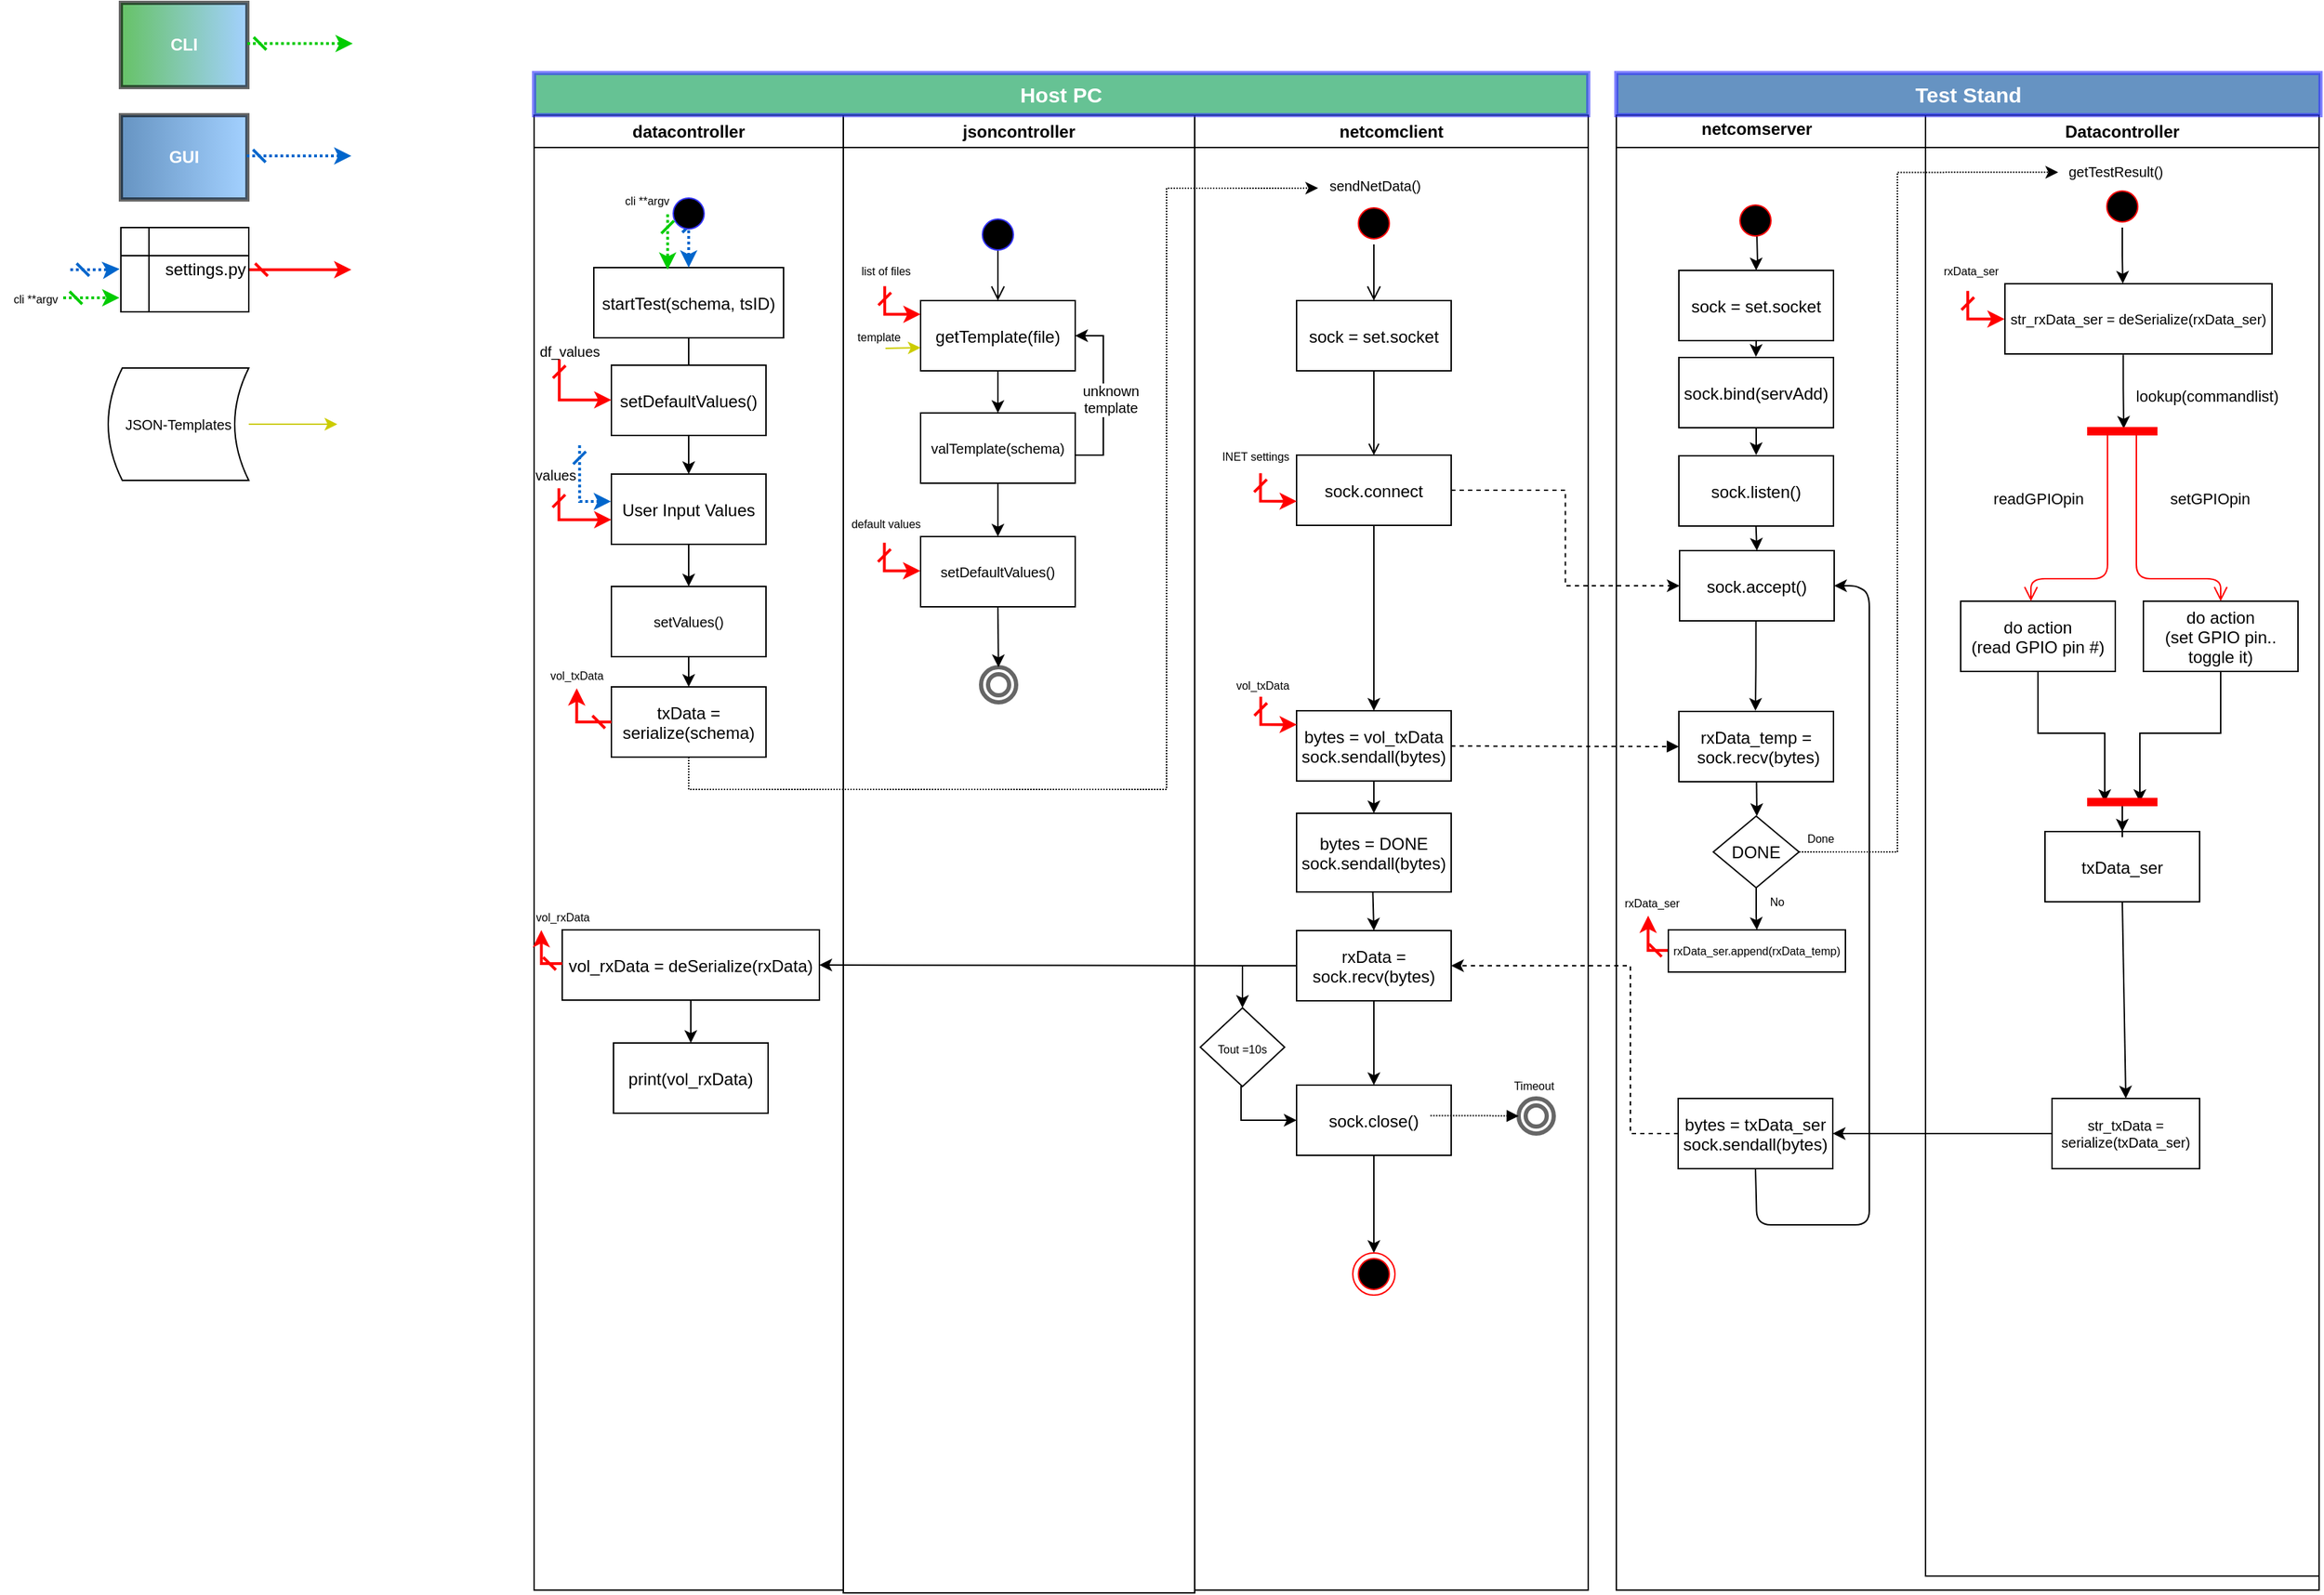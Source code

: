 <mxfile version="12.3.3" type="device" pages="1"><diagram name="Page-1" id="e7e014a7-5840-1c2e-5031-d8a46d1fe8dd"><mxGraphModel dx="21483" dy="10643" grid="1" gridSize="10" guides="1" tooltips="1" connect="1" arrows="1" fold="1" page="1" pageScale="1" pageWidth="1169" pageHeight="826" background="#ffffff" math="0" shadow="0"><root><mxCell id="0"/><mxCell id="1" parent="0"/><mxCell id="2" value="netcomclient" style="swimlane;whiteSpace=wrap;startSize=23;" parent="1" vertex="1"><mxGeometry x="420" y="130" width="280" height="1050" as="geometry"/></mxCell><mxCell id="5" value="" style="ellipse;shape=startState;fillColor=#000000;strokeColor=#ff0000;" parent="2" vertex="1"><mxGeometry x="112.5" y="62" width="30" height="30" as="geometry"/></mxCell><mxCell id="6" value="" style="edgeStyle=elbowEdgeStyle;elbow=horizontal;verticalAlign=bottom;endArrow=open;endSize=8;strokeColor=#000000;endFill=1;rounded=0" parent="2" source="5" target="7" edge="1"><mxGeometry x="112.5" y="62" as="geometry"><mxPoint x="127.5" y="132" as="targetPoint"/></mxGeometry></mxCell><mxCell id="7" value="sock = set.socket" style="" parent="2" vertex="1"><mxGeometry x="72.5" y="132" width="110" height="50" as="geometry"/></mxCell><mxCell id="8" value="sock.connect" style="" parent="2" vertex="1"><mxGeometry x="72.5" y="242" width="110" height="50" as="geometry"/></mxCell><mxCell id="9" value="" style="endArrow=open;strokeColor=#000000;endFill=1;rounded=0" parent="2" source="7" target="8" edge="1"><mxGeometry relative="1" as="geometry"/></mxCell><mxCell id="DFvM_pspz5JCmn4xhZQv-45" value="" style="edgeStyle=orthogonalEdgeStyle;rounded=0;orthogonalLoop=1;jettySize=auto;html=1;exitX=0.5;exitY=1;exitDx=0;exitDy=0;" parent="2" source="8" target="DFvM_pspz5JCmn4xhZQv-44" edge="1"><mxGeometry relative="1" as="geometry"><mxPoint x="127.241" y="401.741" as="sourcePoint"/></mxGeometry></mxCell><mxCell id="DFvM_pspz5JCmn4xhZQv-70" value="" style="edgeStyle=orthogonalEdgeStyle;rounded=0;orthogonalLoop=1;jettySize=auto;html=1;entryX=0.5;entryY=0;entryDx=0;entryDy=0;" parent="2" source="DFvM_pspz5JCmn4xhZQv-44" target="5yLlxv-4qZwt9EA-X7KQ-16" edge="1"><mxGeometry relative="1" as="geometry"/></mxCell><mxCell id="DFvM_pspz5JCmn4xhZQv-44" value="bytes = vol_txData&#10;sock.sendall(bytes)" style="" parent="2" vertex="1"><mxGeometry x="72.5" y="424" width="110" height="50" as="geometry"/></mxCell><mxCell id="DFvM_pspz5JCmn4xhZQv-66" value="" style="edgeStyle=orthogonalEdgeStyle;rounded=0;orthogonalLoop=1;jettySize=auto;html=1;" parent="2" source="DFvM_pspz5JCmn4xhZQv-47" target="DFvM_pspz5JCmn4xhZQv-65" edge="1"><mxGeometry relative="1" as="geometry"/></mxCell><mxCell id="5yLlxv-4qZwt9EA-X7KQ-71" style="edgeStyle=orthogonalEdgeStyle;rounded=0;orthogonalLoop=1;jettySize=auto;html=1;exitX=0;exitY=0.5;exitDx=0;exitDy=0;entryX=0.5;entryY=0;entryDx=0;entryDy=0;strokeColor=#000000;" edge="1" parent="2" source="DFvM_pspz5JCmn4xhZQv-47" target="5yLlxv-4qZwt9EA-X7KQ-68"><mxGeometry relative="1" as="geometry"/></mxCell><mxCell id="DFvM_pspz5JCmn4xhZQv-47" value="rxData = &#10;sock.recv(bytes)" style="" parent="2" vertex="1"><mxGeometry x="72.5" y="580.5" width="110" height="50" as="geometry"/></mxCell><mxCell id="DFvM_pspz5JCmn4xhZQv-69" value="" style="edgeStyle=orthogonalEdgeStyle;rounded=0;orthogonalLoop=1;jettySize=auto;html=1;" parent="2" source="DFvM_pspz5JCmn4xhZQv-65" target="DFvM_pspz5JCmn4xhZQv-67" edge="1"><mxGeometry relative="1" as="geometry"><mxPoint x="127.5" y="754" as="targetPoint"/></mxGeometry></mxCell><mxCell id="DFvM_pspz5JCmn4xhZQv-65" value="sock.close()" style="" parent="2" vertex="1"><mxGeometry x="72.5" y="690.5" width="110" height="50" as="geometry"/></mxCell><mxCell id="DFvM_pspz5JCmn4xhZQv-67" value="" style="ellipse;shape=endState;fillColor=#000000;strokeColor=#ff0000" parent="2" vertex="1"><mxGeometry x="112.5" y="810" width="30" height="30" as="geometry"/></mxCell><mxCell id="DFvM_pspz5JCmn4xhZQv-189" value="sendNetData()" style="text;html=1;align=center;verticalAlign=middle;resizable=0;points=[];;autosize=1;fontSize=10;" parent="2" vertex="1"><mxGeometry x="87.5" y="40" width="80" height="20" as="geometry"/></mxCell><mxCell id="DFvM_pspz5JCmn4xhZQv-192" style="edgeStyle=orthogonalEdgeStyle;rounded=0;orthogonalLoop=1;jettySize=auto;html=1;fontSize=10;fillColor=#d5e8d4;strokeColor=#FF0000;strokeWidth=2;startArrow=dash;startFill=0;" parent="2" edge="1"><mxGeometry relative="1" as="geometry"><mxPoint x="72.667" y="433.833" as="targetPoint"/><mxPoint x="47" y="414" as="sourcePoint"/><Array as="points"><mxPoint x="47" y="434"/></Array></mxGeometry></mxCell><mxCell id="DFvM_pspz5JCmn4xhZQv-198" value="&lt;font style=&quot;font-size: 8px&quot;&gt;vol_txData&lt;/font&gt;" style="text;html=1;align=center;verticalAlign=middle;resizable=0;points=[];;autosize=1;fontSize=10;" parent="2" vertex="1"><mxGeometry x="22.5" y="395" width="50" height="20" as="geometry"/></mxCell><mxCell id="DFvM_pspz5JCmn4xhZQv-238" style="edgeStyle=orthogonalEdgeStyle;rounded=0;orthogonalLoop=1;jettySize=auto;html=1;exitX=1;exitY=1;exitDx=0;exitDy=0;dashed=1;dashPattern=1 1;startArrow=none;startFill=0;endArrow=block;endFill=1;strokeColor=#000000;strokeWidth=1;fontSize=10;entryX=0;entryY=0.5;entryDx=0;entryDy=0;" parent="2" target="5yLlxv-4qZwt9EA-X7KQ-63" edge="1"><mxGeometry relative="1" as="geometry"><mxPoint x="230.5" y="710" as="targetPoint"/><Array as="points"><mxPoint x="199.5" y="712"/></Array><mxPoint x="167.741" y="712.207" as="sourcePoint"/></mxGeometry></mxCell><mxCell id="5yLlxv-4qZwt9EA-X7KQ-16" value="bytes = DONE &#10;sock.sendall(bytes)" style="" vertex="1" parent="2"><mxGeometry x="72.5" y="497" width="110" height="56" as="geometry"/></mxCell><mxCell id="5yLlxv-4qZwt9EA-X7KQ-19" value="" style="edgeStyle=orthogonalEdgeStyle;rounded=0;orthogonalLoop=1;jettySize=auto;html=1;entryX=0.5;entryY=0;entryDx=0;entryDy=0;" edge="1" parent="2" target="DFvM_pspz5JCmn4xhZQv-47"><mxGeometry relative="1" as="geometry"><mxPoint x="126.741" y="553" as="sourcePoint"/><mxPoint x="126.741" y="575.69" as="targetPoint"/></mxGeometry></mxCell><mxCell id="5yLlxv-4qZwt9EA-X7KQ-59" style="edgeStyle=orthogonalEdgeStyle;rounded=0;orthogonalLoop=1;jettySize=auto;html=1;fontSize=10;fillColor=#d5e8d4;strokeColor=#FF0000;strokeWidth=2;startArrow=dash;startFill=0;" edge="1" parent="2"><mxGeometry relative="1" as="geometry"><mxPoint x="72.667" y="274.833" as="targetPoint"/><mxPoint x="46.833" y="254.833" as="sourcePoint"/><Array as="points"><mxPoint x="46.5" y="274.5"/></Array></mxGeometry></mxCell><mxCell id="5yLlxv-4qZwt9EA-X7KQ-60" value="&lt;font style=&quot;font-size: 8px&quot;&gt;INET settings&lt;/font&gt;" style="text;html=1;align=center;verticalAlign=middle;resizable=0;points=[];;autosize=1;fontSize=10;" vertex="1" parent="2"><mxGeometry x="12.5" y="232" width="60" height="20" as="geometry"/></mxCell><mxCell id="5yLlxv-4qZwt9EA-X7KQ-63" value="" style="ellipse;shape=doubleEllipse;whiteSpace=wrap;html=1;aspect=fixed;strokeColor=#000000;strokeWidth=3;fillColor=none;gradientColor=none;fontSize=10;opacity=60;" vertex="1" parent="2"><mxGeometry x="230.5" y="700" width="25" height="25" as="geometry"/></mxCell><mxCell id="5yLlxv-4qZwt9EA-X7KQ-64" value="&lt;font style=&quot;font-size: 8px&quot;&gt;Timeout&lt;/font&gt;" style="text;html=1;align=center;verticalAlign=middle;resizable=0;points=[];;autosize=1;" vertex="1" parent="2"><mxGeometry x="220.5" y="680" width="40" height="20" as="geometry"/></mxCell><mxCell id="5yLlxv-4qZwt9EA-X7KQ-68" value="&lt;font style=&quot;font-size: 8px&quot;&gt;Tout =10s&lt;/font&gt;" style="rhombus;whiteSpace=wrap;html=1;" vertex="1" parent="2"><mxGeometry x="4" y="635.5" width="60" height="56" as="geometry"/></mxCell><mxCell id="5yLlxv-4qZwt9EA-X7KQ-69" style="edgeStyle=orthogonalEdgeStyle;rounded=0;orthogonalLoop=1;jettySize=auto;html=1;exitX=0.5;exitY=1;exitDx=0;exitDy=0;strokeColor=#000000;entryX=0;entryY=0.5;entryDx=0;entryDy=0;" edge="1" parent="2" source="5yLlxv-4qZwt9EA-X7KQ-68" target="DFvM_pspz5JCmn4xhZQv-65"><mxGeometry relative="1" as="geometry"><mxPoint x="-412" y="519" as="targetPoint"/><Array as="points"><mxPoint x="33" y="715"/></Array></mxGeometry></mxCell><mxCell id="3" value="" style="swimlane;whiteSpace=wrap" parent="1" vertex="1"><mxGeometry x="720" y="130" width="500" height="1050" as="geometry"/></mxCell><mxCell id="DFvM_pspz5JCmn4xhZQv-73" value="" style="edgeStyle=orthogonalEdgeStyle;rounded=0;orthogonalLoop=1;jettySize=auto;html=1;" parent="3" target="DFvM_pspz5JCmn4xhZQv-72" edge="1"><mxGeometry relative="1" as="geometry"><mxPoint x="100" y="85" as="sourcePoint"/></mxGeometry></mxCell><mxCell id="DFvM_pspz5JCmn4xhZQv-71" value="" style="ellipse;shape=startState;fillColor=#000000;strokeColor=#ff0000;" parent="3" vertex="1"><mxGeometry x="84" y="60" width="30" height="30" as="geometry"/></mxCell><mxCell id="DFvM_pspz5JCmn4xhZQv-75" value="" style="edgeStyle=orthogonalEdgeStyle;rounded=0;orthogonalLoop=1;jettySize=auto;html=1;" parent="3" source="DFvM_pspz5JCmn4xhZQv-72" edge="1"><mxGeometry relative="1" as="geometry"><mxPoint x="99.333" y="172" as="targetPoint"/><Array as="points"><mxPoint x="99" y="161"/><mxPoint x="99" y="161"/></Array></mxGeometry></mxCell><mxCell id="DFvM_pspz5JCmn4xhZQv-72" value="sock = set.socket" style="" parent="3" vertex="1"><mxGeometry x="44.5" y="110.5" width="110" height="50" as="geometry"/></mxCell><mxCell id="DFvM_pspz5JCmn4xhZQv-74" value="sock.bind(servAdd)" style="" parent="3" vertex="1"><mxGeometry x="44.5" y="172.5" width="110" height="50" as="geometry"/></mxCell><mxCell id="DFvM_pspz5JCmn4xhZQv-86" value="" style="edgeStyle=orthogonalEdgeStyle;rounded=0;orthogonalLoop=1;jettySize=auto;html=1;entryX=0.5;entryY=0;entryDx=0;entryDy=0;" parent="3" edge="1" target="5yLlxv-4qZwt9EA-X7KQ-20"><mxGeometry relative="1" as="geometry"><mxPoint x="99.333" y="292" as="sourcePoint"/><mxPoint x="99.333" y="423.667" as="targetPoint"/></mxGeometry></mxCell><mxCell id="DFvM_pspz5JCmn4xhZQv-76" value="sock.listen()" style="" parent="3" vertex="1"><mxGeometry x="44.5" y="242.5" width="110" height="50" as="geometry"/></mxCell><mxCell id="DFvM_pspz5JCmn4xhZQv-82" value="rxData_temp =&#10; sock.recv(bytes)" style="" parent="3" vertex="1"><mxGeometry x="44.5" y="424.5" width="110" height="50" as="geometry"/></mxCell><mxCell id="DFvM_pspz5JCmn4xhZQv-87" value="bytes = txData_ser&#10;sock.sendall(bytes)" style="" parent="3" vertex="1"><mxGeometry x="44" y="700" width="110" height="50" as="geometry"/></mxCell><mxCell id="DFvM_pspz5JCmn4xhZQv-103" value="" style="endArrow=classic;html=1;entryX=0.5;entryY=0;entryDx=0;entryDy=0;exitX=0.5;exitY=1;exitDx=0;exitDy=0;" parent="3" edge="1"><mxGeometry width="50" height="50" relative="1" as="geometry"><mxPoint x="99.5" y="222" as="sourcePoint"/><mxPoint x="99.5" y="242" as="targetPoint"/></mxGeometry></mxCell><mxCell id="DFvM_pspz5JCmn4xhZQv-229" value="" style="endArrow=classic;html=1;strokeColor=#000000;strokeWidth=1;fontSize=10;entryX=0.508;entryY=0;entryDx=0;entryDy=0;entryPerimeter=0;" parent="3" edge="1" target="5yLlxv-4qZwt9EA-X7KQ-25" source="DFvM_pspz5JCmn4xhZQv-82"><mxGeometry width="50" height="50" relative="1" as="geometry"><mxPoint x="99.5" y="474" as="sourcePoint"/><mxPoint x="99" y="502.5" as="targetPoint"/></mxGeometry></mxCell><mxCell id="4" value="Datacontroller" style="swimlane;whiteSpace=wrap" parent="3" vertex="1"><mxGeometry x="220" width="280" height="1040" as="geometry"/></mxCell><mxCell id="DFvM_pspz5JCmn4xhZQv-91" value="txData_ser" style="" parent="4" vertex="1"><mxGeometry x="85" y="510" width="110" height="50" as="geometry"/></mxCell><mxCell id="DFvM_pspz5JCmn4xhZQv-96" value="" style="edgeStyle=orthogonalEdgeStyle;rounded=0;orthogonalLoop=1;jettySize=auto;html=1;entryX=0.5;entryY=0;entryDx=0;entryDy=0;" parent="4" source="DFvM_pspz5JCmn4xhZQv-95" edge="1"><mxGeometry relative="1" as="geometry"><mxPoint x="140.353" y="119.882" as="targetPoint"/></mxGeometry></mxCell><mxCell id="DFvM_pspz5JCmn4xhZQv-95" value="" style="ellipse;shape=startState;fillColor=#000000;strokeColor=#ff0000;" parent="4" vertex="1"><mxGeometry x="125" y="50" width="30" height="30" as="geometry"/></mxCell><mxCell id="DFvM_pspz5JCmn4xhZQv-118" style="edgeStyle=orthogonalEdgeStyle;rounded=0;orthogonalLoop=1;jettySize=auto;html=1;entryX=0.25;entryY=0.5;entryDx=0;entryDy=0;entryPerimeter=0;" parent="4" source="DFvM_pspz5JCmn4xhZQv-97" target="DFvM_pspz5JCmn4xhZQv-115" edge="1"><mxGeometry relative="1" as="geometry"/></mxCell><mxCell id="DFvM_pspz5JCmn4xhZQv-97" value="do action&#10;(read GPIO pin #)" style="" parent="4" vertex="1"><mxGeometry x="25" y="346" width="110" height="50" as="geometry"/></mxCell><mxCell id="DFvM_pspz5JCmn4xhZQv-105" value="" style="edgeStyle=orthogonalEdgeStyle;rounded=0;orthogonalLoop=1;jettySize=auto;html=1;exitX=0.443;exitY=1.013;exitDx=0;exitDy=0;exitPerimeter=0;entryX=0.52;entryY=0.317;entryDx=0;entryDy=0;entryPerimeter=0;" parent="4" source="5yLlxv-4qZwt9EA-X7KQ-79" target="DFvM_pspz5JCmn4xhZQv-110" edge="1"><mxGeometry relative="1" as="geometry"><mxPoint x="140.353" y="199.647" as="sourcePoint"/><mxPoint x="140.167" y="230.0" as="targetPoint"/></mxGeometry></mxCell><mxCell id="DFvM_pspz5JCmn4xhZQv-110" value="" style="shape=line;html=1;strokeWidth=6;strokeColor=#ff0000;" parent="4" vertex="1"><mxGeometry x="115" y="220" width="50" height="10" as="geometry"/></mxCell><mxCell id="DFvM_pspz5JCmn4xhZQv-111" value="" style="edgeStyle=orthogonalEdgeStyle;html=1;verticalAlign=bottom;endArrow=open;endSize=8;strokeColor=#ff0000;exitX=0.289;exitY=0.661;exitDx=0;exitDy=0;exitPerimeter=0;" parent="4" source="DFvM_pspz5JCmn4xhZQv-110" target="DFvM_pspz5JCmn4xhZQv-97" edge="1"><mxGeometry relative="1" as="geometry"><mxPoint x="130.2" y="380" as="targetPoint"/><Array as="points"><mxPoint x="130" y="330"/><mxPoint x="75" y="330"/></Array></mxGeometry></mxCell><mxCell id="DFvM_pspz5JCmn4xhZQv-112" value="" style="edgeStyle=orthogonalEdgeStyle;html=1;verticalAlign=bottom;endArrow=open;endSize=8;strokeColor=#ff0000;exitX=0.7;exitY=0.6;exitDx=0;exitDy=0;exitPerimeter=0;entryX=0.5;entryY=0;entryDx=0;entryDy=0;" parent="4" source="DFvM_pspz5JCmn4xhZQv-110" target="DFvM_pspz5JCmn4xhZQv-113" edge="1"><mxGeometry relative="1" as="geometry"><mxPoint x="150.2" y="380" as="targetPoint"/><mxPoint x="150" y="576" as="sourcePoint"/><Array as="points"><mxPoint x="150" y="330"/><mxPoint x="210" y="330"/></Array></mxGeometry></mxCell><mxCell id="DFvM_pspz5JCmn4xhZQv-119" style="edgeStyle=orthogonalEdgeStyle;rounded=0;orthogonalLoop=1;jettySize=auto;html=1;entryX=0.75;entryY=0.5;entryDx=0;entryDy=0;entryPerimeter=0;" parent="4" source="DFvM_pspz5JCmn4xhZQv-113" target="DFvM_pspz5JCmn4xhZQv-115" edge="1"><mxGeometry relative="1" as="geometry"/></mxCell><mxCell id="DFvM_pspz5JCmn4xhZQv-113" value="do action&#10;(set GPIO pin.. &#10;toggle it)" style="" parent="4" vertex="1"><mxGeometry x="155" y="346" width="110" height="50" as="geometry"/></mxCell><mxCell id="DFvM_pspz5JCmn4xhZQv-120" value="" style="edgeStyle=orthogonalEdgeStyle;rounded=0;orthogonalLoop=1;jettySize=auto;html=1;" parent="4" source="DFvM_pspz5JCmn4xhZQv-115" target="DFvM_pspz5JCmn4xhZQv-91" edge="1"><mxGeometry relative="1" as="geometry"/></mxCell><mxCell id="DFvM_pspz5JCmn4xhZQv-115" value="" style="shape=line;html=1;strokeWidth=6;strokeColor=#ff0000;" parent="4" vertex="1"><mxGeometry x="115" y="484" width="50" height="10" as="geometry"/></mxCell><mxCell id="DFvM_pspz5JCmn4xhZQv-234" value="getTestResult()" style="text;html=1;align=center;verticalAlign=middle;resizable=0;points=[];;autosize=1;fontSize=10;" parent="4" vertex="1"><mxGeometry x="95" y="30" width="80" height="20" as="geometry"/></mxCell><mxCell id="5yLlxv-4qZwt9EA-X7KQ-79" value="str_rxData_ser = deSerialize(rxData_ser)" style="fontSize=10;" vertex="1" parent="4"><mxGeometry x="56.5" y="120" width="190" height="50" as="geometry"/></mxCell><mxCell id="5yLlxv-4qZwt9EA-X7KQ-86" value="readGPIOpin" style="text;html=1;align=center;verticalAlign=middle;resizable=0;points=[];;autosize=1;fontSize=11;" vertex="1" parent="4"><mxGeometry x="40" y="262.5" width="80" height="20" as="geometry"/></mxCell><mxCell id="5yLlxv-4qZwt9EA-X7KQ-87" value="lookup(commandlist)" style="text;html=1;align=center;verticalAlign=middle;resizable=0;points=[];;autosize=1;fontSize=11;" vertex="1" parent="4"><mxGeometry x="140" y="190" width="120" height="20" as="geometry"/></mxCell><mxCell id="5yLlxv-4qZwt9EA-X7KQ-88" value="setGPIOpin" style="text;html=1;align=center;verticalAlign=middle;resizable=0;points=[];;autosize=1;fontSize=11;" vertex="1" parent="4"><mxGeometry x="166.5" y="262.5" width="70" height="20" as="geometry"/></mxCell><mxCell id="5yLlxv-4qZwt9EA-X7KQ-90" value="str_txData = &#10;serialize(txData_ser)" style="fontSize=10;" vertex="1" parent="4"><mxGeometry x="90" y="700" width="105" height="50" as="geometry"/></mxCell><mxCell id="5yLlxv-4qZwt9EA-X7KQ-96" value="" style="endArrow=classic;html=1;strokeColor=#000000;fontSize=11;exitX=0.5;exitY=1;exitDx=0;exitDy=0;entryX=0.5;entryY=0;entryDx=0;entryDy=0;" edge="1" parent="4" source="DFvM_pspz5JCmn4xhZQv-91" target="5yLlxv-4qZwt9EA-X7KQ-90"><mxGeometry width="50" height="50" relative="1" as="geometry"><mxPoint x="140" y="590" as="sourcePoint"/><mxPoint x="190" y="540" as="targetPoint"/></mxGeometry></mxCell><mxCell id="5yLlxv-4qZwt9EA-X7KQ-104" style="edgeStyle=orthogonalEdgeStyle;rounded=0;orthogonalLoop=1;jettySize=auto;html=1;fontSize=10;fillColor=#d5e8d4;strokeColor=#FF0000;strokeWidth=2;startArrow=dash;startFill=0;" edge="1" parent="4"><mxGeometry relative="1" as="geometry"><mxPoint x="56.259" y="145.121" as="targetPoint"/><mxPoint x="30.052" y="125.121" as="sourcePoint"/><Array as="points"><mxPoint x="30" y="145"/></Array></mxGeometry></mxCell><mxCell id="5yLlxv-4qZwt9EA-X7KQ-105" value="&lt;font style=&quot;font-size: 8px&quot;&gt;rxData_ser&lt;/font&gt;" style="text;html=1;align=center;verticalAlign=middle;resizable=0;points=[];;autosize=1;fontSize=10;" vertex="1" parent="4"><mxGeometry x="6.5" y="100" width="50" height="20" as="geometry"/></mxCell><mxCell id="DFvM_pspz5JCmn4xhZQv-231" style="edgeStyle=orthogonalEdgeStyle;rounded=0;orthogonalLoop=1;jettySize=auto;html=1;startArrow=none;startFill=0;strokeColor=#000000;strokeWidth=1;fontSize=10;dashed=1;dashPattern=1 1;entryX=-0.008;entryY=0.533;entryDx=0;entryDy=0;entryPerimeter=0;exitX=1;exitY=0.5;exitDx=0;exitDy=0;" parent="3" source="5yLlxv-4qZwt9EA-X7KQ-25" target="DFvM_pspz5JCmn4xhZQv-234" edge="1"><mxGeometry relative="1" as="geometry"><mxPoint x="300" y="40" as="targetPoint"/><Array as="points"><mxPoint x="200" y="524"/><mxPoint x="200" y="41"/></Array><mxPoint x="154" y="528.333" as="sourcePoint"/></mxGeometry></mxCell><mxCell id="DFvM_pspz5JCmn4xhZQv-241" value="" style="endArrow=classic;html=1;strokeColor=#000000;strokeWidth=1;fontSize=10;entryX=1;entryY=0.5;entryDx=0;entryDy=0;exitX=0.5;exitY=1;exitDx=0;exitDy=0;" parent="3" source="DFvM_pspz5JCmn4xhZQv-87" target="5yLlxv-4qZwt9EA-X7KQ-20" edge="1"><mxGeometry width="50" height="50" relative="1" as="geometry"><mxPoint x="190" y="660" as="sourcePoint"/><mxPoint x="220" y="460" as="targetPoint"/><Array as="points"><mxPoint x="100" y="790"/><mxPoint x="180" y="790"/><mxPoint x="180" y="660"/><mxPoint x="180" y="450"/><mxPoint x="180" y="340"/><mxPoint x="170" y="335"/></Array></mxGeometry></mxCell><mxCell id="DFvM_pspz5JCmn4xhZQv-244" value="&lt;font style=&quot;font-size: 12px&quot;&gt;&lt;b&gt;netcomserver&lt;/b&gt;&lt;/font&gt;" style="text;html=1;strokeColor=none;fillColor=none;align=center;verticalAlign=middle;whiteSpace=wrap;rounded=0;fontSize=10;opacity=60;" parent="3" vertex="1"><mxGeometry x="80" width="40" height="20" as="geometry"/></mxCell><mxCell id="5yLlxv-4qZwt9EA-X7KQ-20" value="sock.accept()" style="" vertex="1" parent="3"><mxGeometry x="45" y="310" width="110" height="50" as="geometry"/></mxCell><mxCell id="5yLlxv-4qZwt9EA-X7KQ-22" value="" style="edgeStyle=orthogonalEdgeStyle;rounded=0;orthogonalLoop=1;jettySize=auto;html=1;" edge="1" parent="3"><mxGeometry relative="1" as="geometry"><mxPoint x="99.333" y="360" as="sourcePoint"/><mxPoint x="99" y="424" as="targetPoint"/><Array as="points"><mxPoint x="99" y="392"/></Array></mxGeometry></mxCell><mxCell id="5yLlxv-4qZwt9EA-X7KQ-99" value="" style="edgeStyle=orthogonalEdgeStyle;rounded=0;orthogonalLoop=1;jettySize=auto;html=1;strokeColor=#000000;fontSize=8;entryX=0.5;entryY=0;entryDx=0;entryDy=0;" edge="1" parent="3" source="5yLlxv-4qZwt9EA-X7KQ-25" target="5yLlxv-4qZwt9EA-X7KQ-97"><mxGeometry relative="1" as="geometry"><mxPoint x="99.5" y="630" as="targetPoint"/></mxGeometry></mxCell><mxCell id="5yLlxv-4qZwt9EA-X7KQ-25" value="DONE" style="rhombus;whiteSpace=wrap;html=1;" vertex="1" parent="3"><mxGeometry x="69" y="499" width="61" height="51" as="geometry"/></mxCell><mxCell id="5yLlxv-4qZwt9EA-X7KQ-81" style="edgeStyle=orthogonalEdgeStyle;rounded=0;orthogonalLoop=1;jettySize=auto;html=1;fontSize=10;fillColor=#d5e8d4;strokeColor=#FF0000;strokeWidth=2;startArrow=dash;startFill=0;" edge="1" parent="3"><mxGeometry relative="1" as="geometry"><mxPoint x="22.647" y="569.882" as="targetPoint"/><mxPoint x="36.765" y="594.588" as="sourcePoint"/><Array as="points"><mxPoint x="22" y="594"/></Array></mxGeometry></mxCell><mxCell id="5yLlxv-4qZwt9EA-X7KQ-80" value="&lt;font style=&quot;font-size: 8px&quot;&gt;rxData_ser&lt;/font&gt;" style="text;html=1;align=center;verticalAlign=middle;resizable=0;points=[];;autosize=1;fontSize=10;" vertex="1" parent="3"><mxGeometry y="550" width="50" height="20" as="geometry"/></mxCell><mxCell id="5yLlxv-4qZwt9EA-X7KQ-91" style="edgeStyle=orthogonalEdgeStyle;rounded=0;orthogonalLoop=1;jettySize=auto;html=1;entryX=1;entryY=0.5;entryDx=0;entryDy=0;strokeColor=#000000;fontSize=11;" edge="1" parent="3" source="5yLlxv-4qZwt9EA-X7KQ-90" target="DFvM_pspz5JCmn4xhZQv-87"><mxGeometry relative="1" as="geometry"/></mxCell><mxCell id="5yLlxv-4qZwt9EA-X7KQ-97" value="rxData_ser.append(rxData_temp)" style="fontSize=8;" vertex="1" parent="3"><mxGeometry x="37" y="580" width="126" height="30" as="geometry"/></mxCell><mxCell id="5yLlxv-4qZwt9EA-X7KQ-100" value="No" style="text;html=1;align=center;verticalAlign=middle;resizable=0;points=[];;autosize=1;fontSize=8;" vertex="1" parent="3"><mxGeometry x="99" y="550" width="30" height="20" as="geometry"/></mxCell><mxCell id="5yLlxv-4qZwt9EA-X7KQ-101" value="Done" style="text;html=1;align=center;verticalAlign=middle;resizable=0;points=[];;autosize=1;fontSize=8;" vertex="1" parent="3"><mxGeometry x="130" y="504.5" width="30" height="20" as="geometry"/></mxCell><mxCell id="DFvM_pspz5JCmn4xhZQv-48" value="datacontroller" style="swimlane;whiteSpace=wrap;startSize=23;" parent="1" vertex="1"><mxGeometry x="-50" y="130" width="220" height="1050" as="geometry"/></mxCell><mxCell id="DFvM_pspz5JCmn4xhZQv-174" value="" style="edgeStyle=orthogonalEdgeStyle;rounded=0;orthogonalLoop=1;jettySize=auto;html=1;startArrow=none;startFill=0;strokeColor=#000000;strokeWidth=1;fontSize=10;" parent="DFvM_pspz5JCmn4xhZQv-48" source="DFvM_pspz5JCmn4xhZQv-60" target="DFvM_pspz5JCmn4xhZQv-160" edge="1"><mxGeometry relative="1" as="geometry"/></mxCell><mxCell id="DFvM_pspz5JCmn4xhZQv-60" value="startTest(schema, tsID)" style="" parent="DFvM_pspz5JCmn4xhZQv-48" vertex="1"><mxGeometry x="42.5" y="108.5" width="135" height="50" as="geometry"/></mxCell><mxCell id="DFvM_pspz5JCmn4xhZQv-179" value="" style="edgeStyle=orthogonalEdgeStyle;rounded=0;orthogonalLoop=1;jettySize=auto;html=1;startArrow=none;startFill=0;strokeColor=#000000;strokeWidth=1;fontSize=10;" parent="DFvM_pspz5JCmn4xhZQv-48" source="DFvM_pspz5JCmn4xhZQv-160" target="DFvM_pspz5JCmn4xhZQv-161" edge="1"><mxGeometry relative="1" as="geometry"/></mxCell><mxCell id="DFvM_pspz5JCmn4xhZQv-160" value="User Input Values" style="strokeColor=#000000;" parent="DFvM_pspz5JCmn4xhZQv-48" vertex="1"><mxGeometry x="55" y="255.5" width="110" height="50" as="geometry"/></mxCell><mxCell id="DFvM_pspz5JCmn4xhZQv-183" style="edgeStyle=orthogonalEdgeStyle;rounded=0;orthogonalLoop=1;jettySize=auto;html=1;entryX=0.5;entryY=0;entryDx=0;entryDy=0;startArrow=none;startFill=0;strokeColor=#000000;strokeWidth=1;fontSize=10;" parent="DFvM_pspz5JCmn4xhZQv-48" source="DFvM_pspz5JCmn4xhZQv-161" target="DFvM_pspz5JCmn4xhZQv-180" edge="1"><mxGeometry relative="1" as="geometry"/></mxCell><mxCell id="DFvM_pspz5JCmn4xhZQv-161" value="setValues()" style="fontSize=10;" parent="DFvM_pspz5JCmn4xhZQv-48" vertex="1"><mxGeometry x="55" y="335.5" width="110" height="50" as="geometry"/></mxCell><mxCell id="DFvM_pspz5JCmn4xhZQv-165" style="edgeStyle=orthogonalEdgeStyle;rounded=0;orthogonalLoop=1;jettySize=auto;html=1;fontSize=10;fillColor=#d5e8d4;strokeColor=#0066CC;strokeWidth=2;dashed=1;dashPattern=1 1;startArrow=dash;startFill=0;" parent="DFvM_pspz5JCmn4xhZQv-48" edge="1"><mxGeometry relative="1" as="geometry"><mxPoint x="54.706" y="274.971" as="targetPoint"/><mxPoint x="32.353" y="234.971" as="sourcePoint"/><Array as="points"><mxPoint x="32" y="274.5"/></Array></mxGeometry></mxCell><mxCell id="DFvM_pspz5JCmn4xhZQv-173" style="edgeStyle=orthogonalEdgeStyle;rounded=0;orthogonalLoop=1;jettySize=auto;html=1;fontSize=10;fillColor=#d5e8d4;strokeColor=#0066CC;strokeWidth=2;dashed=1;dashPattern=1 1;startArrow=dash;startFill=0;entryX=0.5;entryY=0;entryDx=0;entryDy=0;" parent="DFvM_pspz5JCmn4xhZQv-48" target="DFvM_pspz5JCmn4xhZQv-60" edge="1"><mxGeometry relative="1" as="geometry"><mxPoint x="194.853" y="54.794" as="targetPoint"/><mxPoint x="110" y="70" as="sourcePoint"/><Array as="points"><mxPoint x="110" y="100"/><mxPoint x="110" y="100"/></Array></mxGeometry></mxCell><mxCell id="DFvM_pspz5JCmn4xhZQv-175" style="edgeStyle=orthogonalEdgeStyle;rounded=0;orthogonalLoop=1;jettySize=auto;html=1;fontSize=10;fillColor=#d5e8d4;strokeColor=#FF0000;strokeWidth=2;startArrow=dash;startFill=0;" parent="DFvM_pspz5JCmn4xhZQv-48" edge="1" target="DFvM_pspz5JCmn4xhZQv-160"><mxGeometry relative="1" as="geometry"><mxPoint x="50" y="293" as="targetPoint"/><mxPoint x="17.667" y="265.667" as="sourcePoint"/><Array as="points"><mxPoint x="18" y="288"/></Array></mxGeometry></mxCell><mxCell id="DFvM_pspz5JCmn4xhZQv-180" value="txData = &#10;serialize(schema)" style="" parent="DFvM_pspz5JCmn4xhZQv-48" vertex="1"><mxGeometry x="55" y="407" width="110" height="50" as="geometry"/></mxCell><mxCell id="DFvM_pspz5JCmn4xhZQv-49" value="" style="ellipse;shape=startState;fillColor=#000000;strokeColor=#3333FF;" parent="DFvM_pspz5JCmn4xhZQv-48" vertex="1"><mxGeometry x="95" y="55" width="30" height="30" as="geometry"/></mxCell><mxCell id="DFvM_pspz5JCmn4xhZQv-190" style="edgeStyle=orthogonalEdgeStyle;rounded=0;orthogonalLoop=1;jettySize=auto;html=1;fontSize=10;fillColor=#d5e8d4;strokeColor=#FF0000;strokeWidth=2;startArrow=dash;startFill=0;exitX=0;exitY=0.5;exitDx=0;exitDy=0;" parent="DFvM_pspz5JCmn4xhZQv-48" source="DFvM_pspz5JCmn4xhZQv-180" edge="1"><mxGeometry relative="1" as="geometry"><mxPoint x="30.345" y="408.0" as="targetPoint"/><mxPoint x="29.667" y="416.833" as="sourcePoint"/><Array as="points"><mxPoint x="30" y="432"/></Array></mxGeometry></mxCell><mxCell id="DFvM_pspz5JCmn4xhZQv-194" value="&lt;font style=&quot;font-size: 8px&quot;&gt;vol_txData&lt;/font&gt;" style="text;html=1;align=center;verticalAlign=middle;resizable=0;points=[];;autosize=1;fontSize=10;" parent="DFvM_pspz5JCmn4xhZQv-48" vertex="1"><mxGeometry x="5" y="388" width="50" height="20" as="geometry"/></mxCell><mxCell id="5yLlxv-4qZwt9EA-X7KQ-12" style="edgeStyle=orthogonalEdgeStyle;rounded=0;orthogonalLoop=1;jettySize=auto;html=1;fontSize=10;fillColor=#d5e8d4;strokeColor=#00CC00;strokeWidth=2;dashed=1;dashPattern=1 1;startArrow=dash;startFill=0;entryX=0.389;entryY=0.03;entryDx=0;entryDy=0;entryPerimeter=0;" edge="1" parent="DFvM_pspz5JCmn4xhZQv-48" source="DFvM_pspz5JCmn4xhZQv-49" target="DFvM_pspz5JCmn4xhZQv-60"><mxGeometry relative="1" as="geometry"><mxPoint x="65" y="54.5" as="targetPoint"/><mxPoint x="95" y="70" as="sourcePoint"/><Array as="points"><mxPoint x="95" y="85"/><mxPoint x="95" y="85"/></Array></mxGeometry></mxCell><mxCell id="5yLlxv-4qZwt9EA-X7KQ-45" value="setDefaultValues()" style="strokeColor=#000000;" vertex="1" parent="DFvM_pspz5JCmn4xhZQv-48"><mxGeometry x="55" y="178" width="110" height="50" as="geometry"/></mxCell><mxCell id="DFvM_pspz5JCmn4xhZQv-178" value="values" style="text;html=1;align=center;verticalAlign=middle;resizable=0;points=[];;autosize=1;fontSize=10;" parent="DFvM_pspz5JCmn4xhZQv-48" vertex="1"><mxGeometry x="-5" y="245.5" width="40" height="20" as="geometry"/></mxCell><mxCell id="5yLlxv-4qZwt9EA-X7KQ-46" style="edgeStyle=orthogonalEdgeStyle;rounded=0;orthogonalLoop=1;jettySize=auto;html=1;fontSize=10;fillColor=#d5e8d4;strokeColor=#FF0000;strokeWidth=2;startArrow=dash;startFill=0;" edge="1" parent="DFvM_pspz5JCmn4xhZQv-48"><mxGeometry relative="1" as="geometry"><mxPoint x="55" y="202.69" as="targetPoint"/><mxPoint x="17.931" y="173.724" as="sourcePoint"/><Array as="points"><mxPoint x="18" y="203"/></Array></mxGeometry></mxCell><mxCell id="5yLlxv-4qZwt9EA-X7KQ-47" value="df_values" style="text;html=1;align=center;verticalAlign=middle;resizable=0;points=[];;autosize=1;fontSize=10;" vertex="1" parent="DFvM_pspz5JCmn4xhZQv-48"><mxGeometry x="-5" y="158" width="60" height="20" as="geometry"/></mxCell><mxCell id="5yLlxv-4qZwt9EA-X7KQ-48" value="&lt;font style=&quot;font-size: 8px&quot;&gt;cli **argv&lt;/font&gt;" style="text;html=1;align=center;verticalAlign=middle;resizable=0;points=[];;autosize=1;" vertex="1" parent="DFvM_pspz5JCmn4xhZQv-48"><mxGeometry x="55" y="50" width="50" height="20" as="geometry"/></mxCell><mxCell id="5yLlxv-4qZwt9EA-X7KQ-78" value="" style="edgeStyle=orthogonalEdgeStyle;rounded=0;orthogonalLoop=1;jettySize=auto;html=1;strokeColor=#000000;" edge="1" parent="DFvM_pspz5JCmn4xhZQv-48" source="DFvM_pspz5JCmn4xhZQv-63" target="5yLlxv-4qZwt9EA-X7KQ-76"><mxGeometry relative="1" as="geometry"><mxPoint x="121.5" y="710" as="targetPoint"/></mxGeometry></mxCell><mxCell id="DFvM_pspz5JCmn4xhZQv-63" value="vol_rxData = deSerialize(rxData)" style="" parent="DFvM_pspz5JCmn4xhZQv-48" vertex="1"><mxGeometry x="20" y="580" width="183" height="50" as="geometry"/></mxCell><mxCell id="5yLlxv-4qZwt9EA-X7KQ-73" value="&lt;font style=&quot;font-size: 8px&quot;&gt;vol_rxData&lt;/font&gt;" style="text;html=1;align=center;verticalAlign=middle;resizable=0;points=[];;autosize=1;fontSize=10;" vertex="1" parent="DFvM_pspz5JCmn4xhZQv-48"><mxGeometry x="-5" y="560" width="50" height="20" as="geometry"/></mxCell><mxCell id="5yLlxv-4qZwt9EA-X7KQ-76" value="print(vol_rxData)" style="" vertex="1" parent="DFvM_pspz5JCmn4xhZQv-48"><mxGeometry x="56.5" y="660.5" width="110" height="50" as="geometry"/></mxCell><mxCell id="5yLlxv-4qZwt9EA-X7KQ-72" style="edgeStyle=orthogonalEdgeStyle;rounded=0;orthogonalLoop=1;jettySize=auto;html=1;fontSize=10;fillColor=#d5e8d4;strokeColor=#FF0000;strokeWidth=2;startArrow=dash;startFill=0;" edge="1" parent="DFvM_pspz5JCmn4xhZQv-48"><mxGeometry relative="1" as="geometry"><mxPoint x="5.167" y="580.167" as="targetPoint"/><mxPoint x="20" y="604" as="sourcePoint"/><Array as="points"><mxPoint x="5" y="604"/></Array></mxGeometry></mxCell><mxCell id="DFvM_pspz5JCmn4xhZQv-64" value="" style="endArrow=classic;html=1;entryX=1;entryY=0.5;entryDx=0;entryDy=0;exitX=0;exitY=0.5;exitDx=0;exitDy=0;" parent="1" source="DFvM_pspz5JCmn4xhZQv-47" target="DFvM_pspz5JCmn4xhZQv-63" edge="1"><mxGeometry width="50" height="50" relative="1" as="geometry"><mxPoint x="450" y="735" as="sourcePoint"/><mxPoint x="372.5" y="778.5" as="targetPoint"/></mxGeometry></mxCell><mxCell id="DFvM_pspz5JCmn4xhZQv-81" value="" style="edgeStyle=orthogonalEdgeStyle;rounded=0;orthogonalLoop=1;jettySize=auto;html=1;dashed=1;entryX=0;entryY=0.5;entryDx=0;entryDy=0;" parent="1" source="8" target="5yLlxv-4qZwt9EA-X7KQ-20" edge="1"><mxGeometry relative="1" as="geometry"><mxPoint x="682.5" y="395" as="targetPoint"/></mxGeometry></mxCell><mxCell id="DFvM_pspz5JCmn4xhZQv-89" value="" style="rounded=0;orthogonalLoop=1;jettySize=auto;html=1;dashed=1;entryX=1;entryY=0.5;entryDx=0;entryDy=0;exitX=0;exitY=0.5;exitDx=0;exitDy=0;edgeStyle=orthogonalEdgeStyle;" parent="1" source="DFvM_pspz5JCmn4xhZQv-87" target="DFvM_pspz5JCmn4xhZQv-47" edge="1"><mxGeometry relative="1" as="geometry"><mxPoint x="722" y="737.5" as="targetPoint"/><Array as="points"><mxPoint x="730" y="855"/><mxPoint x="730" y="736"/></Array></mxGeometry></mxCell><mxCell id="DFvM_pspz5JCmn4xhZQv-125" value="jsoncontroller" style="swimlane;whiteSpace=wrap" parent="1" vertex="1"><mxGeometry x="170" y="130" width="250" height="1052" as="geometry"/></mxCell><mxCell id="DFvM_pspz5JCmn4xhZQv-127" value="" style="edgeStyle=elbowEdgeStyle;elbow=horizontal;verticalAlign=bottom;endArrow=open;endSize=8;strokeColor=#000000;endFill=1;rounded=0" parent="DFvM_pspz5JCmn4xhZQv-125" edge="1"><mxGeometry x="95" y="62" as="geometry"><mxPoint x="110" y="132" as="targetPoint"/><mxPoint x="110" y="92" as="sourcePoint"/></mxGeometry></mxCell><mxCell id="DFvM_pspz5JCmn4xhZQv-134" value="" style="edgeStyle=orthogonalEdgeStyle;rounded=0;orthogonalLoop=1;jettySize=auto;html=1;fontSize=10;" parent="DFvM_pspz5JCmn4xhZQv-125" source="DFvM_pspz5JCmn4xhZQv-128" target="DFvM_pspz5JCmn4xhZQv-133" edge="1"><mxGeometry relative="1" as="geometry"/></mxCell><mxCell id="DFvM_pspz5JCmn4xhZQv-128" value="getTemplate(file)" style="" parent="DFvM_pspz5JCmn4xhZQv-125" vertex="1"><mxGeometry x="55" y="132" width="110" height="50" as="geometry"/></mxCell><mxCell id="DFvM_pspz5JCmn4xhZQv-135" style="edgeStyle=orthogonalEdgeStyle;rounded=0;orthogonalLoop=1;jettySize=auto;html=1;entryX=1;entryY=0.5;entryDx=0;entryDy=0;fontSize=10;" parent="DFvM_pspz5JCmn4xhZQv-125" source="DFvM_pspz5JCmn4xhZQv-133" target="DFvM_pspz5JCmn4xhZQv-128" edge="1"><mxGeometry relative="1" as="geometry"><Array as="points"><mxPoint x="185" y="242"/><mxPoint x="185" y="157"/></Array></mxGeometry></mxCell><mxCell id="DFvM_pspz5JCmn4xhZQv-136" value="unknown&lt;br&gt;template" style="text;html=1;align=center;verticalAlign=middle;resizable=0;points=[];;labelBackgroundColor=#ffffff;fontSize=10;" parent="DFvM_pspz5JCmn4xhZQv-135" vertex="1" connectable="0"><mxGeometry x="-0.226" y="2" relative="1" as="geometry"><mxPoint x="7" y="-11.5" as="offset"/></mxGeometry></mxCell><mxCell id="DFvM_pspz5JCmn4xhZQv-144" value="" style="edgeStyle=orthogonalEdgeStyle;rounded=0;orthogonalLoop=1;jettySize=auto;html=1;fontSize=10;" parent="DFvM_pspz5JCmn4xhZQv-125" source="DFvM_pspz5JCmn4xhZQv-133" target="DFvM_pspz5JCmn4xhZQv-141" edge="1"><mxGeometry relative="1" as="geometry"/></mxCell><mxCell id="DFvM_pspz5JCmn4xhZQv-133" value="valTemplate(schema)" style="fontSize=10;" parent="DFvM_pspz5JCmn4xhZQv-125" vertex="1"><mxGeometry x="55" y="212" width="110" height="50" as="geometry"/></mxCell><mxCell id="DFvM_pspz5JCmn4xhZQv-170" style="rounded=0;orthogonalLoop=1;jettySize=auto;html=1;startArrow=none;startFill=0;strokeColor=#000000;strokeWidth=1;fontSize=10;exitX=0.5;exitY=1;exitDx=0;exitDy=0;" parent="DFvM_pspz5JCmn4xhZQv-125" source="DFvM_pspz5JCmn4xhZQv-141" target="DFvM_pspz5JCmn4xhZQv-168" edge="1"><mxGeometry relative="1" as="geometry"/></mxCell><mxCell id="DFvM_pspz5JCmn4xhZQv-141" value="setDefaultValues()" style="fontSize=10;" parent="DFvM_pspz5JCmn4xhZQv-125" vertex="1"><mxGeometry x="55" y="300" width="110" height="50" as="geometry"/></mxCell><mxCell id="DFvM_pspz5JCmn4xhZQv-168" value="" style="ellipse;shape=doubleEllipse;whiteSpace=wrap;html=1;aspect=fixed;strokeColor=#000000;strokeWidth=3;fillColor=none;gradientColor=none;fontSize=10;opacity=60;" parent="DFvM_pspz5JCmn4xhZQv-125" vertex="1"><mxGeometry x="98" y="393" width="25" height="25" as="geometry"/></mxCell><mxCell id="DFvM_pspz5JCmn4xhZQv-199" style="edgeStyle=orthogonalEdgeStyle;rounded=0;orthogonalLoop=1;jettySize=auto;html=1;fontSize=10;fillColor=#d5e8d4;strokeColor=#FF0000;strokeWidth=2;startArrow=dash;startFill=0;" parent="DFvM_pspz5JCmn4xhZQv-125" edge="1"><mxGeometry relative="1" as="geometry"><mxPoint x="54.759" y="324.431" as="targetPoint"/><mxPoint x="29.241" y="304.431" as="sourcePoint"/><Array as="points"><mxPoint x="29" y="324.5"/></Array></mxGeometry></mxCell><mxCell id="DFvM_pspz5JCmn4xhZQv-200" value="&lt;font style=&quot;font-size: 8px&quot;&gt;default values&lt;/font&gt;" style="text;html=1;align=center;verticalAlign=middle;resizable=0;points=[];;autosize=1;fontSize=10;" parent="DFvM_pspz5JCmn4xhZQv-125" vertex="1"><mxGeometry y="280" width="60" height="20" as="geometry"/></mxCell><mxCell id="DFvM_pspz5JCmn4xhZQv-201" value="&lt;span style=&quot;font-size: 8px&quot;&gt;list of files&lt;/span&gt;" style="text;html=1;align=center;verticalAlign=middle;resizable=0;points=[];;autosize=1;fontSize=10;" parent="DFvM_pspz5JCmn4xhZQv-125" vertex="1"><mxGeometry x="5" y="100" width="50" height="20" as="geometry"/></mxCell><mxCell id="DFvM_pspz5JCmn4xhZQv-202" style="edgeStyle=orthogonalEdgeStyle;rounded=0;orthogonalLoop=1;jettySize=auto;html=1;fontSize=10;fillColor=#d5e8d4;strokeColor=#FF0000;strokeWidth=2;startArrow=dash;startFill=0;" parent="DFvM_pspz5JCmn4xhZQv-125" edge="1"><mxGeometry relative="1" as="geometry"><mxPoint x="54.983" y="141.776" as="targetPoint"/><mxPoint x="29.466" y="121.776" as="sourcePoint"/><Array as="points"><mxPoint x="29.5" y="142"/></Array></mxGeometry></mxCell><mxCell id="DFvM_pspz5JCmn4xhZQv-233" value="" style="ellipse;shape=startState;fillColor=#000000;strokeColor=#3333FF;" parent="DFvM_pspz5JCmn4xhZQv-125" vertex="1"><mxGeometry x="95" y="70" width="30" height="30" as="geometry"/></mxCell><mxCell id="5yLlxv-4qZwt9EA-X7KQ-57" value="" style="endArrow=classic;html=1;strokeColor=#CCCC00;" edge="1" parent="DFvM_pspz5JCmn4xhZQv-125"><mxGeometry width="50" height="50" relative="1" as="geometry"><mxPoint x="30" y="166" as="sourcePoint"/><mxPoint x="55" y="165.5" as="targetPoint"/></mxGeometry></mxCell><mxCell id="5yLlxv-4qZwt9EA-X7KQ-58" value="&lt;span style=&quot;font-size: 8px&quot;&gt;template&lt;/span&gt;" style="text;html=1;align=center;verticalAlign=middle;resizable=0;points=[];;autosize=1;fontSize=10;" vertex="1" parent="DFvM_pspz5JCmn4xhZQv-125"><mxGeometry y="147" width="50" height="20" as="geometry"/></mxCell><mxCell id="DFvM_pspz5JCmn4xhZQv-132" value="" style="endArrow=classic;html=1;strokeColor=#CCCC00;" parent="1" edge="1" source="DFvM_pspz5JCmn4xhZQv-137"><mxGeometry width="50" height="50" relative="1" as="geometry"><mxPoint x="-80" y="314.571" as="sourcePoint"/><mxPoint x="-190" y="350" as="targetPoint"/></mxGeometry></mxCell><mxCell id="DFvM_pspz5JCmn4xhZQv-137" value="JSON-Templates" style="shape=dataStorage;whiteSpace=wrap;html=1;fontSize=10;" parent="1" vertex="1"><mxGeometry x="-353" y="310" width="100" height="80" as="geometry"/></mxCell><mxCell id="DFvM_pspz5JCmn4xhZQv-145" style="edgeStyle=orthogonalEdgeStyle;rounded=0;orthogonalLoop=1;jettySize=auto;html=1;fontSize=10;fillColor=#d5e8d4;strokeColor=#FF0000;strokeWidth=2;startArrow=dash;startFill=0;" parent="1" source="DFvM_pspz5JCmn4xhZQv-146" edge="1"><mxGeometry relative="1" as="geometry"><mxPoint x="-180" y="240" as="targetPoint"/></mxGeometry></mxCell><mxCell id="DFvM_pspz5JCmn4xhZQv-146" value="settings.py" style="shape=internalStorage;whiteSpace=wrap;html=1;backgroundOutline=1;align=right;" parent="1" vertex="1"><mxGeometry x="-344" y="210" width="91" height="60" as="geometry"/></mxCell><mxCell id="DFvM_pspz5JCmn4xhZQv-155" value="&lt;font color=&quot;#ffffff&quot; size=&quot;1&quot;&gt;&lt;b style=&quot;font-size: 12px&quot;&gt;GUI&lt;/b&gt;&lt;/font&gt;" style="rounded=0;whiteSpace=wrap;html=1;strokeColor=#000000;fontSize=10;gradientColor=#66B2FF;gradientDirection=east;fillColor=#004C99;strokeWidth=3;opacity=60;perimeterSpacing=2;" parent="1" vertex="1"><mxGeometry x="-344" y="130" width="90" height="60" as="geometry"/></mxCell><mxCell id="DFvM_pspz5JCmn4xhZQv-163" style="edgeStyle=orthogonalEdgeStyle;rounded=0;orthogonalLoop=1;jettySize=auto;html=1;fontSize=10;fillColor=#d5e8d4;strokeColor=#0066CC;strokeWidth=2;dashed=1;dashPattern=1 1;startArrow=dash;startFill=0;" parent="1" edge="1"><mxGeometry relative="1" as="geometry"><mxPoint x="-180" y="159" as="targetPoint"/><mxPoint x="-254.5" y="159" as="sourcePoint"/><Array as="points"><mxPoint x="-220" y="159"/><mxPoint x="-220" y="159"/></Array></mxGeometry></mxCell><mxCell id="DFvM_pspz5JCmn4xhZQv-176" style="edgeStyle=orthogonalEdgeStyle;rounded=0;orthogonalLoop=1;jettySize=auto;html=1;fontSize=10;fillColor=#d5e8d4;strokeColor=#0066CC;strokeWidth=2;dashed=1;dashPattern=1 1;startArrow=dash;startFill=0;" parent="1" edge="1"><mxGeometry relative="1" as="geometry"><mxPoint x="-344.833" y="239.5" as="targetPoint"/><mxPoint x="-380" y="240" as="sourcePoint"/><Array as="points"><mxPoint x="-351" y="239.5"/></Array></mxGeometry></mxCell><mxCell id="DFvM_pspz5JCmn4xhZQv-205" style="edgeStyle=orthogonalEdgeStyle;rounded=0;orthogonalLoop=1;jettySize=auto;html=1;entryX=0.004;entryY=0.595;entryDx=0;entryDy=0;entryPerimeter=0;startArrow=none;startFill=0;strokeColor=#000000;strokeWidth=1;fontSize=10;dashed=1;dashPattern=1 1;" parent="1" source="DFvM_pspz5JCmn4xhZQv-180" target="DFvM_pspz5JCmn4xhZQv-189" edge="1"><mxGeometry relative="1" as="geometry"><Array as="points"><mxPoint x="60" y="610"/><mxPoint x="400" y="610"/><mxPoint x="400" y="182"/><mxPoint x="480" y="182"/></Array></mxGeometry></mxCell><mxCell id="DFvM_pspz5JCmn4xhZQv-232" style="rounded=0;orthogonalLoop=1;jettySize=auto;html=1;entryX=0;entryY=0.5;entryDx=0;entryDy=0;startArrow=none;startFill=0;endArrow=block;endFill=1;strokeColor=#000000;strokeWidth=1;fontSize=10;dashed=1;" parent="1" source="DFvM_pspz5JCmn4xhZQv-44" target="DFvM_pspz5JCmn4xhZQv-82" edge="1"><mxGeometry relative="1" as="geometry"/></mxCell><mxCell id="DFvM_pspz5JCmn4xhZQv-242" value="&lt;font style=&quot;font-size: 15px&quot; color=&quot;#ffffff&quot;&gt;&lt;b&gt;Host PC&lt;/b&gt;&lt;/font&gt;" style="rounded=0;whiteSpace=wrap;html=1;strokeColor=#3333FF;strokeWidth=3;fillColor=#00994D;gradientColor=none;fontSize=10;opacity=60;" parent="1" vertex="1"><mxGeometry x="-50" y="100" width="750" height="30" as="geometry"/></mxCell><mxCell id="DFvM_pspz5JCmn4xhZQv-243" value="&lt;font style=&quot;font-size: 15px&quot; color=&quot;#ffffff&quot;&gt;&lt;b&gt;Test Stand&lt;/b&gt;&lt;/font&gt;" style="rounded=0;whiteSpace=wrap;html=1;strokeColor=#3333FF;strokeWidth=3;fillColor=#004C99;gradientColor=none;fontSize=10;opacity=60;" parent="1" vertex="1"><mxGeometry x="720" y="100" width="501" height="30" as="geometry"/></mxCell><mxCell id="5yLlxv-4qZwt9EA-X7KQ-9" value="&lt;font color=&quot;#ffffff&quot; size=&quot;1&quot;&gt;&lt;b style=&quot;font-size: 12px&quot;&gt;CLI&lt;/b&gt;&lt;/font&gt;" style="rounded=0;whiteSpace=wrap;html=1;strokeColor=#000000;fontSize=10;gradientColor=#66B2FF;gradientDirection=east;fillColor=#009900;strokeWidth=3;opacity=60;perimeterSpacing=2;" vertex="1" parent="1"><mxGeometry x="-344" y="50" width="90" height="60" as="geometry"/></mxCell><mxCell id="5yLlxv-4qZwt9EA-X7KQ-10" style="edgeStyle=orthogonalEdgeStyle;rounded=0;orthogonalLoop=1;jettySize=auto;html=1;fontSize=10;fillColor=#d5e8d4;strokeColor=#00CC00;strokeWidth=2;dashed=1;dashPattern=1 1;startArrow=dash;startFill=0;" edge="1" parent="1"><mxGeometry relative="1" as="geometry"><mxPoint x="-179" y="79" as="targetPoint"/><mxPoint x="-254" y="79" as="sourcePoint"/><Array as="points"><mxPoint x="-219" y="79"/><mxPoint x="-219" y="79"/></Array></mxGeometry></mxCell><mxCell id="5yLlxv-4qZwt9EA-X7KQ-11" style="edgeStyle=orthogonalEdgeStyle;rounded=0;orthogonalLoop=1;jettySize=auto;html=1;fontSize=10;fillColor=#d5e8d4;strokeColor=#00CC00;strokeWidth=2;dashed=1;dashPattern=1 1;startArrow=dash;startFill=0;" edge="1" parent="1"><mxGeometry relative="1" as="geometry"><mxPoint x="-345" y="260" as="targetPoint"/><mxPoint x="-385" y="260" as="sourcePoint"/><Array as="points"><mxPoint x="-385" y="260"/><mxPoint x="-385" y="260"/></Array></mxGeometry></mxCell><mxCell id="5yLlxv-4qZwt9EA-X7KQ-55" value="&lt;font style=&quot;font-size: 8px&quot;&gt;cli **argv&lt;/font&gt;" style="text;html=1;align=center;verticalAlign=middle;resizable=0;points=[];;autosize=1;" vertex="1" parent="1"><mxGeometry x="-430" y="250" width="50" height="20" as="geometry"/></mxCell></root></mxGraphModel></diagram></mxfile>